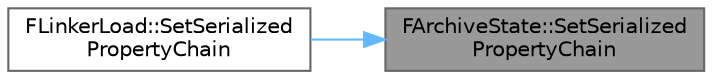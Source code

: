 digraph "FArchiveState::SetSerializedPropertyChain"
{
 // INTERACTIVE_SVG=YES
 // LATEX_PDF_SIZE
  bgcolor="transparent";
  edge [fontname=Helvetica,fontsize=10,labelfontname=Helvetica,labelfontsize=10];
  node [fontname=Helvetica,fontsize=10,shape=box,height=0.2,width=0.4];
  rankdir="RL";
  Node1 [id="Node000001",label="FArchiveState::SetSerialized\lPropertyChain",height=0.2,width=0.4,color="gray40", fillcolor="grey60", style="filled", fontcolor="black",tooltip="Set the raw serialized property chain for this archive, optionally overriding the serialized property..."];
  Node1 -> Node2 [id="edge1_Node000001_Node000002",dir="back",color="steelblue1",style="solid",tooltip=" "];
  Node2 [id="Node000002",label="FLinkerLoad::SetSerialized\lPropertyChain",height=0.2,width=0.4,color="grey40", fillcolor="white", style="filled",URL="$d9/d6b/classFLinkerLoad.html#ad91e8d89affc265cf873e0a1bf087d72",tooltip="Set the raw serialized property chain for this archive, optionally overriding the serialized property..."];
}
